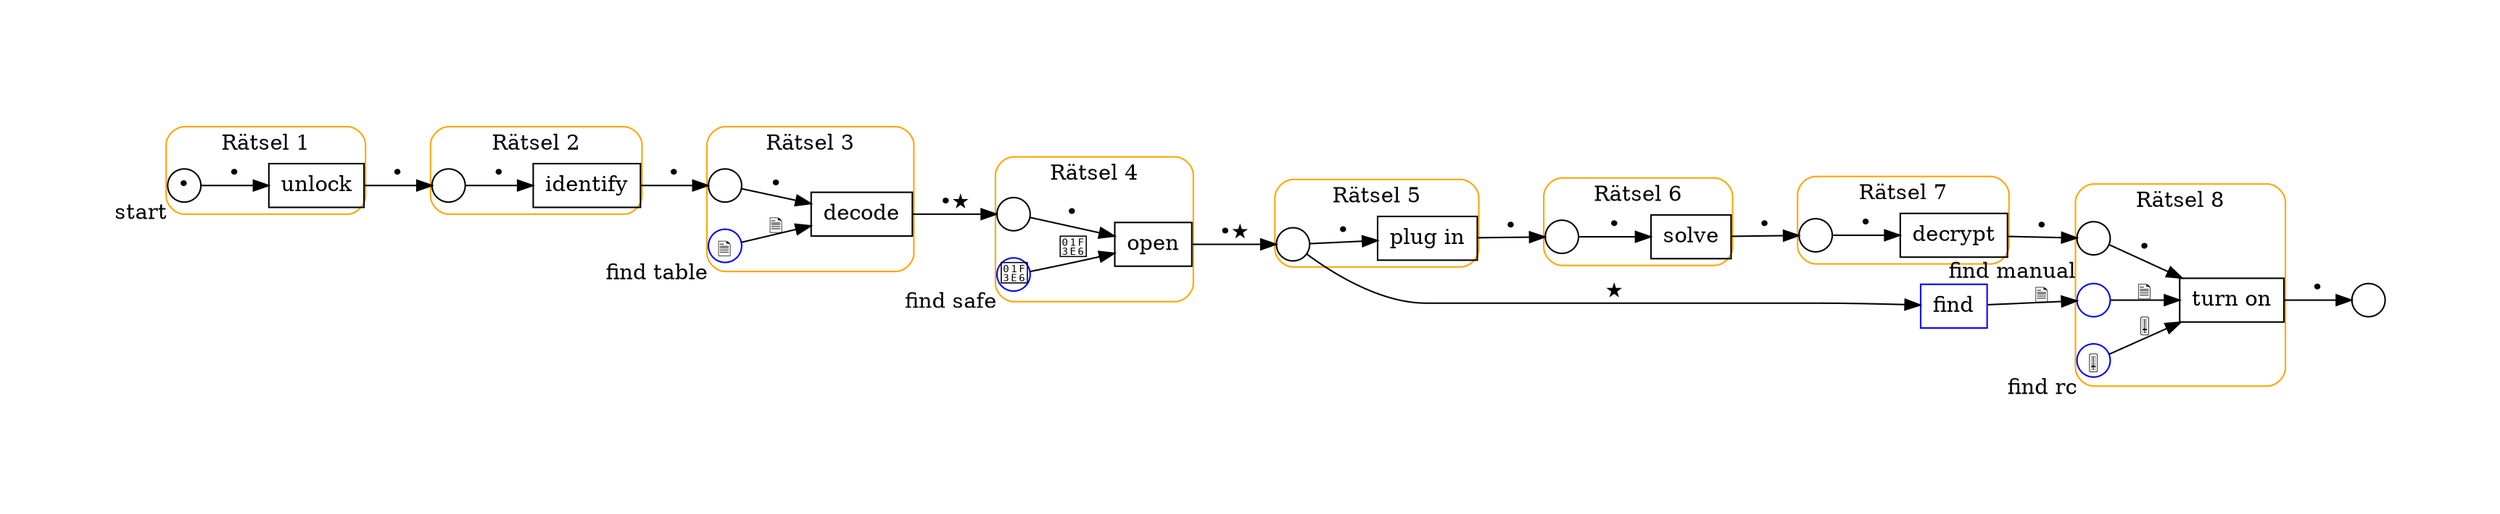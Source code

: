 // dot -Tpng petri_net_ariant_1.gv -o petri_net_variant_1.png

digraph G {
	//graph [layout=dot rankdir=LR]

	rankdir=LR
	center=true
	margin=1
	subgraph puzzles {
		node [shape=circle,fixedsize=true,label="", height=.3,width=.3]
		# i [label="", fontsize=20]

		r1 [label="&bull;",xlabel="start"]
		r2
		r3
		r4
		r5
		r6
		r7
		r8
		goal
	}

	subgraph clues {
		node [shape=circle,color=blue,fixedsize=true,label="", height=.3,width=.3]
		# i [label="", fontsize=20]

		c1 [label=<<SUB>🗎</SUB>>,xlabel="find table"]
		c2 [label="🏦",xlabel="find safe"]
		c3 [xlabel="find manual"]
		c4 [label=<<SUB>🎚</SUB>>,xlabel="find rc"]
	}

	subgraph transitions {
		node [shape=rect,height=0.4,width=.4]

		t1 [label="unlock"]
		t2 [label="identify"]
		t3 [label="decode"]
		t4 [label="open"]
		t5 [label="plug in"]
		tc3 [label="find",color=blue]
		t6 [label="solve"]
		t7 [label="decrypt"]
		t8 [label="turn on"]
	}

	// •★ &bull; ✉ <<SUB>🗎</SUB>>
	//r1->t1->r2

	subgraph cluster_p1 {
		style = "rounded"
		color = orange
		label = "Rätsel 1"

		r1->t1 [label="&bull;"]
	}

	t1->r2 [label="&bull;"]

	subgraph cluster_p2 {
		style = "rounded"
		color = orange
		label = "Rätsel 2"

		r2->t2 [label="&bull;"]
	}

	t2->r3 [label="&bull;"]


	subgraph cluster_p3 {
		style = "rounded"
		color = orange
		label = "Rätsel 3"

		r3->t3 [label="&bull;"]
		c1->t3 [label=<<SUB>🗎</SUB>>]
	}

	t3->r4 [label="&bull;★"]

	subgraph cluster_p4 {
		style = "rounded"
		color = orange
		label = "Rätsel 4"

		r4->t4 [label="&bull;"]
		c2->t4 [label="🏦"]
	}

	t4->r5 [label="&bull;★"]

	subgraph cluster_p5 {
		style = "rounded"
		color = orange
		label = "Rätsel 5"

		r5->t5 [label="&bull;"]
	}

	t5->r6 [label="&bull;"]
	r5->tc3 [label="★"]
	tc3->c3 [label=<<SUB>🗎</SUB>>]

	subgraph cluster_p6 {
		style = "rounded"
		color = orange
		label = "Rätsel 6"

		r6->t6 [label="&bull;"]
	}

	t6->r7 [label="&bull;"]

	subgraph cluster_p7 {
		style = "rounded"
		color = orange
		label = "Rätsel 7"

		r7->t7 [label="&bull;"]
	}

	t7->r8 [label="&bull;"]

	subgraph cluster_p8 {
		style = "rounded"
		color = orange
		label = "Rätsel 8"

		r8->t8 [label="&bull;"]
		c3->t8 [label=<<SUB>🗎</SUB>>]
		c4->t8 [label=<<SUB>🎚</SUB>>]
	}

	t8->goal [label="&bull;"]
}
